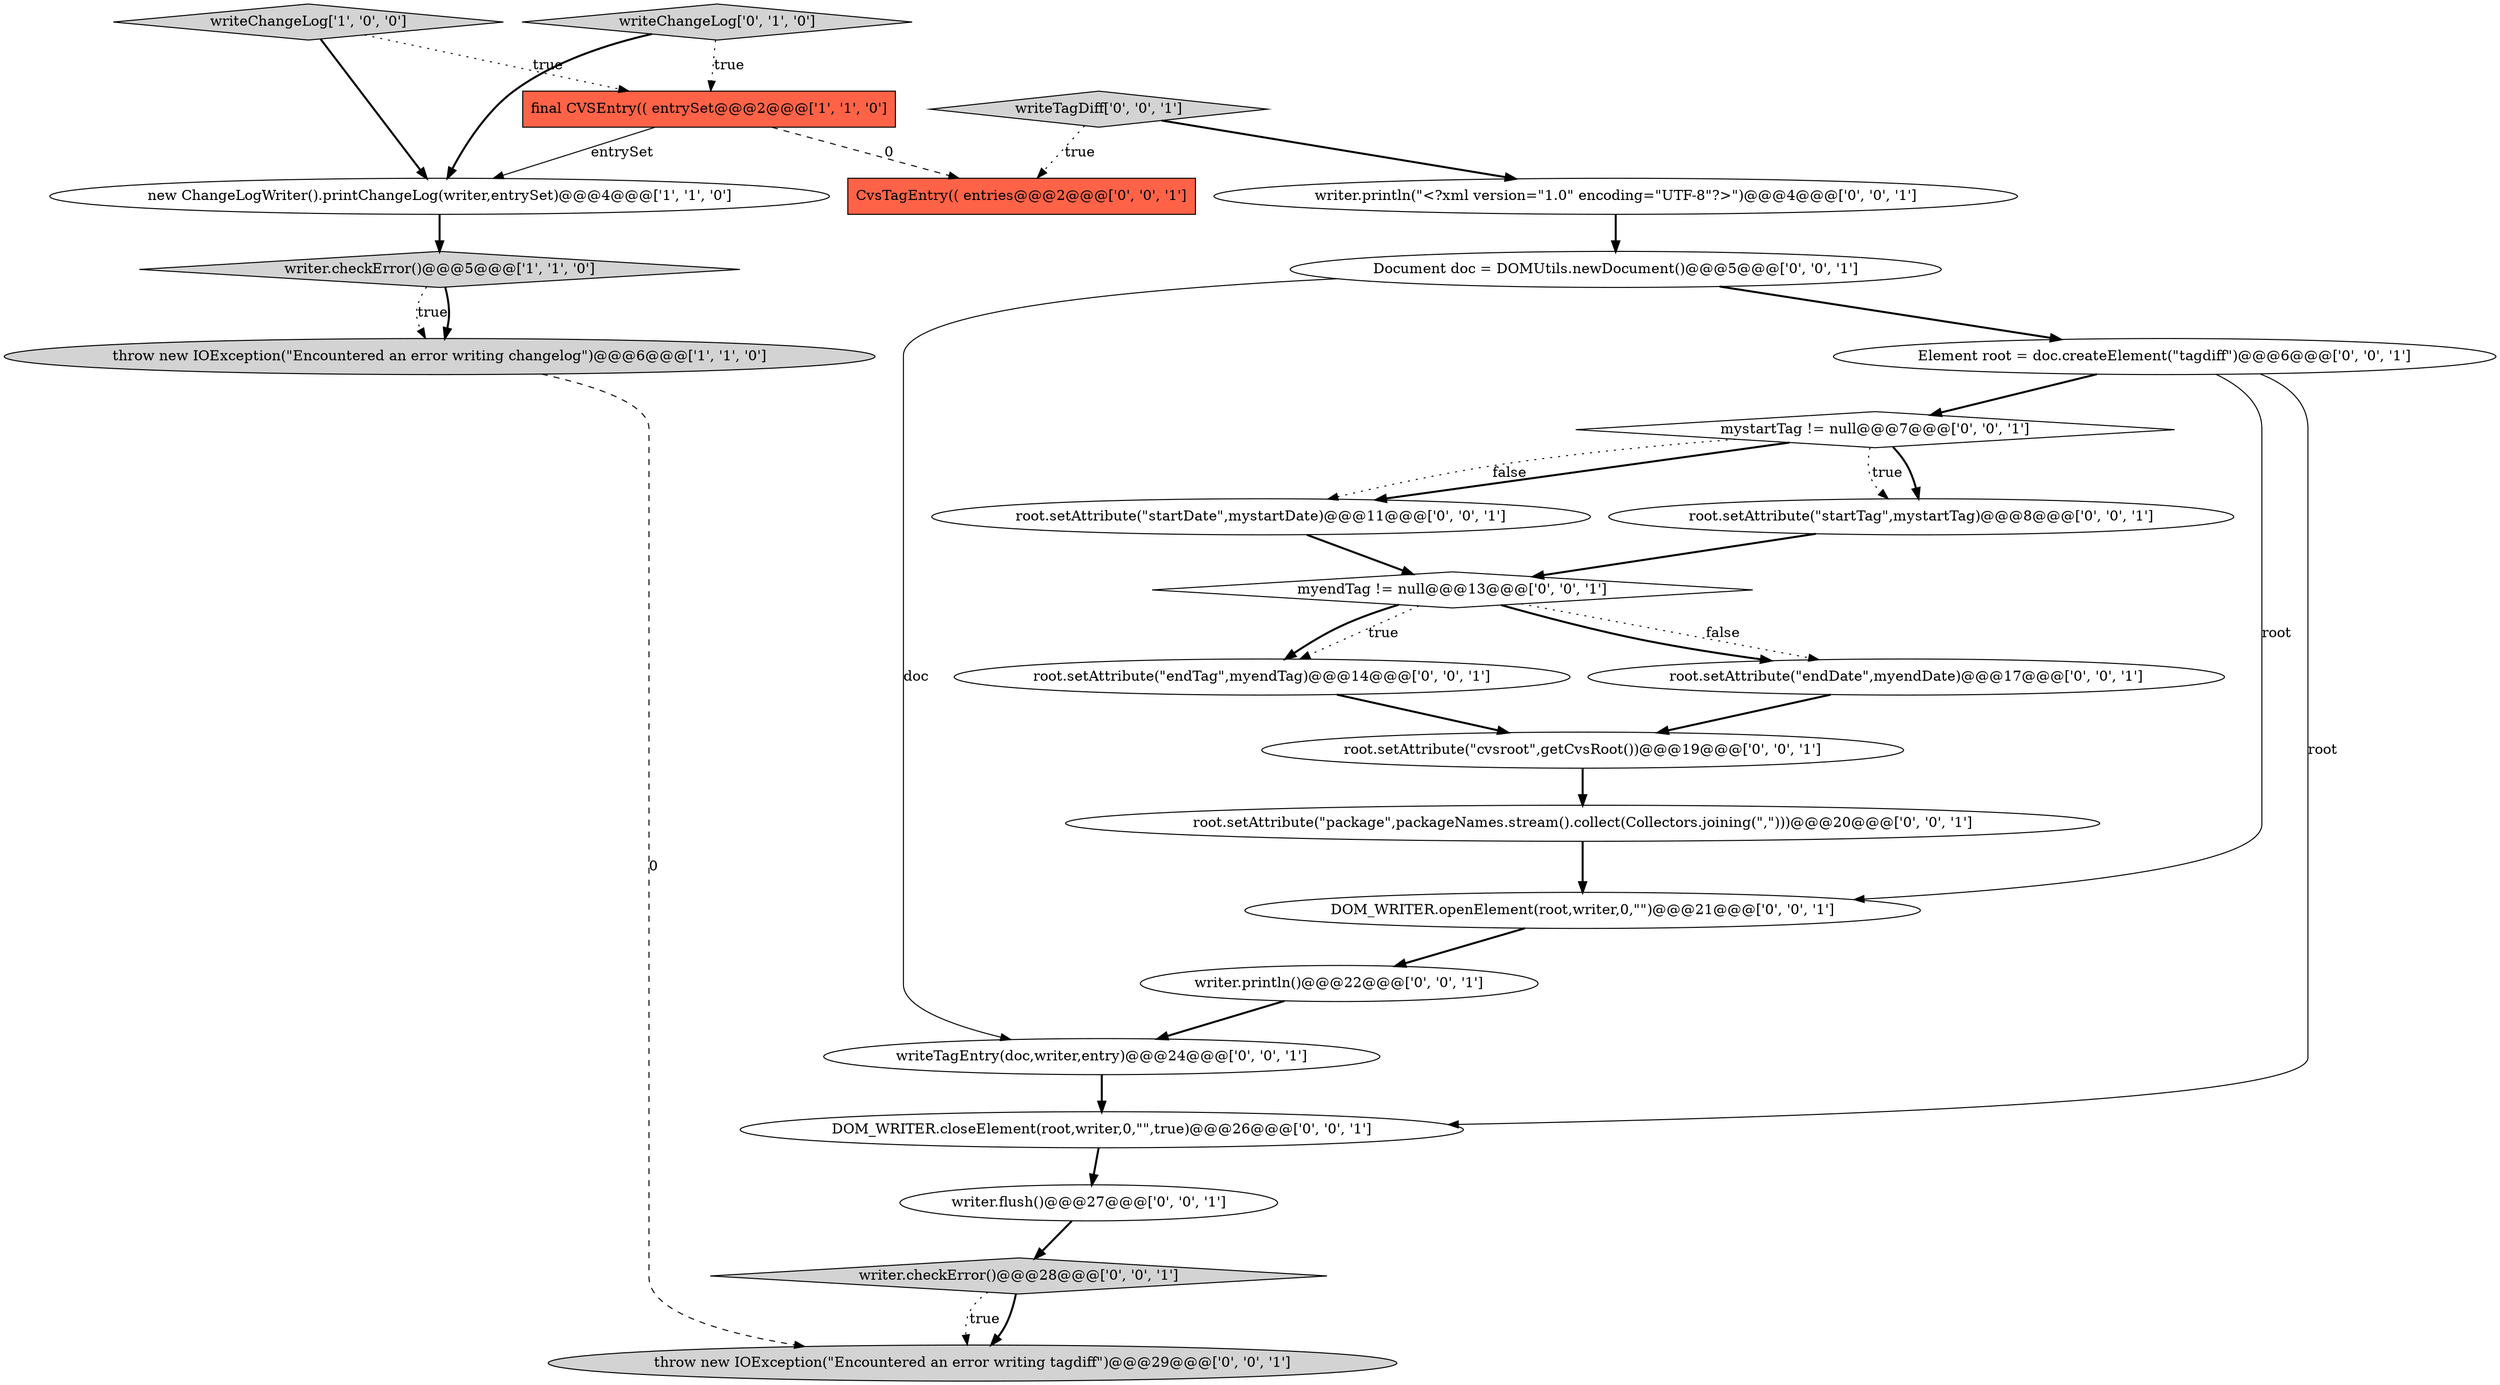 digraph {
6 [style = filled, label = "root.setAttribute(\"endDate\",myendDate)@@@17@@@['0', '0', '1']", fillcolor = white, shape = ellipse image = "AAA0AAABBB3BBB"];
10 [style = filled, label = "mystartTag != null@@@7@@@['0', '0', '1']", fillcolor = white, shape = diamond image = "AAA0AAABBB3BBB"];
1 [style = filled, label = "final CVSEntry(( entrySet@@@2@@@['1', '1', '0']", fillcolor = tomato, shape = box image = "AAA0AAABBB1BBB"];
15 [style = filled, label = "CvsTagEntry(( entries@@@2@@@['0', '0', '1']", fillcolor = tomato, shape = box image = "AAA0AAABBB3BBB"];
16 [style = filled, label = "root.setAttribute(\"startTag\",mystartTag)@@@8@@@['0', '0', '1']", fillcolor = white, shape = ellipse image = "AAA0AAABBB3BBB"];
22 [style = filled, label = "writer.println(\"<?xml version=\"1.0\" encoding=\"UTF-8\"?>\")@@@4@@@['0', '0', '1']", fillcolor = white, shape = ellipse image = "AAA0AAABBB3BBB"];
17 [style = filled, label = "root.setAttribute(\"startDate\",mystartDate)@@@11@@@['0', '0', '1']", fillcolor = white, shape = ellipse image = "AAA0AAABBB3BBB"];
20 [style = filled, label = "DOM_WRITER.openElement(root,writer,0,\"\")@@@21@@@['0', '0', '1']", fillcolor = white, shape = ellipse image = "AAA0AAABBB3BBB"];
3 [style = filled, label = "new ChangeLogWriter().printChangeLog(writer,entrySet)@@@4@@@['1', '1', '0']", fillcolor = white, shape = ellipse image = "AAA0AAABBB1BBB"];
8 [style = filled, label = "writer.println()@@@22@@@['0', '0', '1']", fillcolor = white, shape = ellipse image = "AAA0AAABBB3BBB"];
24 [style = filled, label = "myendTag != null@@@13@@@['0', '0', '1']", fillcolor = white, shape = diamond image = "AAA0AAABBB3BBB"];
0 [style = filled, label = "throw new IOException(\"Encountered an error writing changelog\")@@@6@@@['1', '1', '0']", fillcolor = lightgray, shape = ellipse image = "AAA0AAABBB1BBB"];
25 [style = filled, label = "throw new IOException(\"Encountered an error writing tagdiff\")@@@29@@@['0', '0', '1']", fillcolor = lightgray, shape = ellipse image = "AAA0AAABBB3BBB"];
9 [style = filled, label = "root.setAttribute(\"endTag\",myendTag)@@@14@@@['0', '0', '1']", fillcolor = white, shape = ellipse image = "AAA0AAABBB3BBB"];
21 [style = filled, label = "Document doc = DOMUtils.newDocument()@@@5@@@['0', '0', '1']", fillcolor = white, shape = ellipse image = "AAA0AAABBB3BBB"];
13 [style = filled, label = "writeTagEntry(doc,writer,entry)@@@24@@@['0', '0', '1']", fillcolor = white, shape = ellipse image = "AAA0AAABBB3BBB"];
2 [style = filled, label = "writeChangeLog['1', '0', '0']", fillcolor = lightgray, shape = diamond image = "AAA0AAABBB1BBB"];
18 [style = filled, label = "Element root = doc.createElement(\"tagdiff\")@@@6@@@['0', '0', '1']", fillcolor = white, shape = ellipse image = "AAA0AAABBB3BBB"];
14 [style = filled, label = "root.setAttribute(\"package\",packageNames.stream().collect(Collectors.joining(\",\")))@@@20@@@['0', '0', '1']", fillcolor = white, shape = ellipse image = "AAA0AAABBB3BBB"];
23 [style = filled, label = "writeTagDiff['0', '0', '1']", fillcolor = lightgray, shape = diamond image = "AAA0AAABBB3BBB"];
4 [style = filled, label = "writer.checkError()@@@5@@@['1', '1', '0']", fillcolor = lightgray, shape = diamond image = "AAA0AAABBB1BBB"];
12 [style = filled, label = "writer.checkError()@@@28@@@['0', '0', '1']", fillcolor = lightgray, shape = diamond image = "AAA0AAABBB3BBB"];
5 [style = filled, label = "writeChangeLog['0', '1', '0']", fillcolor = lightgray, shape = diamond image = "AAA0AAABBB2BBB"];
11 [style = filled, label = "writer.flush()@@@27@@@['0', '0', '1']", fillcolor = white, shape = ellipse image = "AAA0AAABBB3BBB"];
7 [style = filled, label = "DOM_WRITER.closeElement(root,writer,0,\"\",true)@@@26@@@['0', '0', '1']", fillcolor = white, shape = ellipse image = "AAA0AAABBB3BBB"];
19 [style = filled, label = "root.setAttribute(\"cvsroot\",getCvsRoot())@@@19@@@['0', '0', '1']", fillcolor = white, shape = ellipse image = "AAA0AAABBB3BBB"];
18->7 [style = solid, label="root"];
5->3 [style = bold, label=""];
18->20 [style = solid, label="root"];
7->11 [style = bold, label=""];
24->6 [style = dotted, label="false"];
1->3 [style = solid, label="entrySet"];
1->15 [style = dashed, label="0"];
16->24 [style = bold, label=""];
2->3 [style = bold, label=""];
4->0 [style = dotted, label="true"];
5->1 [style = dotted, label="true"];
22->21 [style = bold, label=""];
24->9 [style = dotted, label="true"];
10->17 [style = bold, label=""];
11->12 [style = bold, label=""];
6->19 [style = bold, label=""];
3->4 [style = bold, label=""];
21->18 [style = bold, label=""];
4->0 [style = bold, label=""];
20->8 [style = bold, label=""];
17->24 [style = bold, label=""];
23->22 [style = bold, label=""];
19->14 [style = bold, label=""];
0->25 [style = dashed, label="0"];
18->10 [style = bold, label=""];
10->16 [style = bold, label=""];
2->1 [style = dotted, label="true"];
13->7 [style = bold, label=""];
12->25 [style = bold, label=""];
10->17 [style = dotted, label="false"];
21->13 [style = solid, label="doc"];
9->19 [style = bold, label=""];
23->15 [style = dotted, label="true"];
24->6 [style = bold, label=""];
10->16 [style = dotted, label="true"];
12->25 [style = dotted, label="true"];
24->9 [style = bold, label=""];
8->13 [style = bold, label=""];
14->20 [style = bold, label=""];
}
